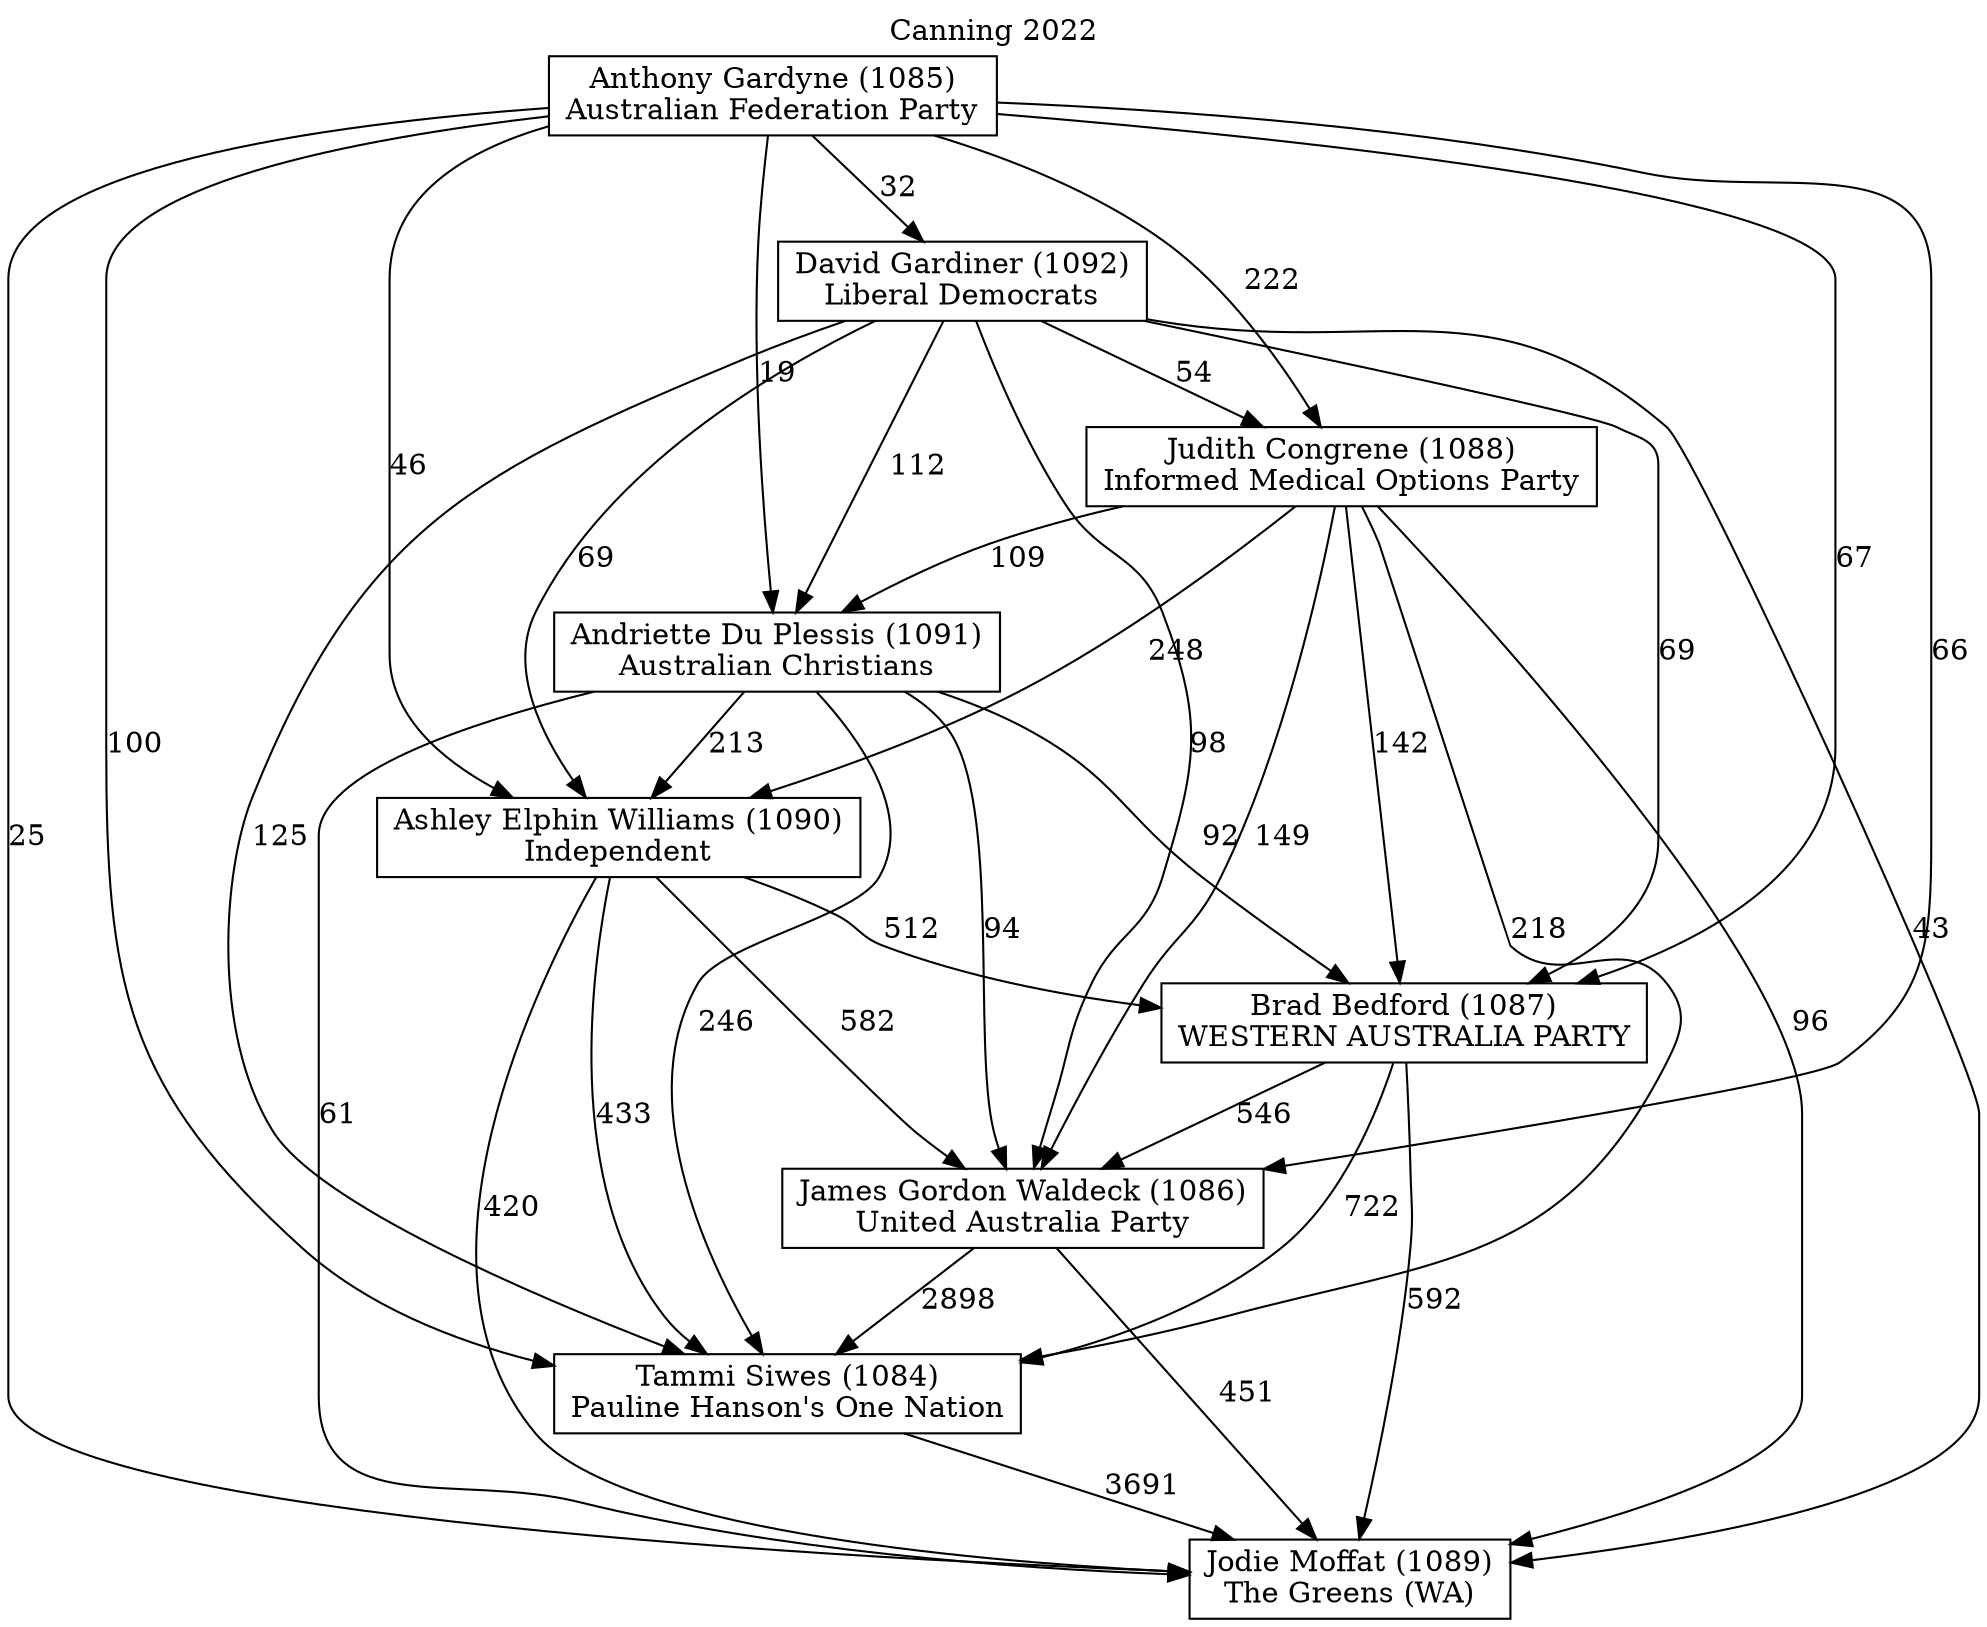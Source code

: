 // House preference flow
digraph "Jodie Moffat (1089)_Canning_2022" {
	graph [label="Canning 2022" labelloc=t mclimit=10]
	node [shape=box]
	"Andriette Du Plessis (1091)" [label="Andriette Du Plessis (1091)
Australian Christians"]
	"Anthony Gardyne (1085)" [label="Anthony Gardyne (1085)
Australian Federation Party"]
	"Ashley Elphin Williams (1090)" [label="Ashley Elphin Williams (1090)
Independent"]
	"Brad Bedford (1087)" [label="Brad Bedford (1087)
WESTERN AUSTRALIA PARTY"]
	"David Gardiner (1092)" [label="David Gardiner (1092)
Liberal Democrats"]
	"James Gordon Waldeck (1086)" [label="James Gordon Waldeck (1086)
United Australia Party"]
	"Jodie Moffat (1089)" [label="Jodie Moffat (1089)
The Greens (WA)"]
	"Judith Congrene (1088)" [label="Judith Congrene (1088)
Informed Medical Options Party"]
	"Tammi Siwes (1084)" [label="Tammi Siwes (1084)
Pauline Hanson's One Nation"]
	"Andriette Du Plessis (1091)" -> "Ashley Elphin Williams (1090)" [label=213]
	"Andriette Du Plessis (1091)" -> "Brad Bedford (1087)" [label=92]
	"Andriette Du Plessis (1091)" -> "James Gordon Waldeck (1086)" [label=94]
	"Andriette Du Plessis (1091)" -> "Jodie Moffat (1089)" [label=61]
	"Andriette Du Plessis (1091)" -> "Tammi Siwes (1084)" [label=246]
	"Anthony Gardyne (1085)" -> "Andriette Du Plessis (1091)" [label=19]
	"Anthony Gardyne (1085)" -> "Ashley Elphin Williams (1090)" [label=46]
	"Anthony Gardyne (1085)" -> "Brad Bedford (1087)" [label=67]
	"Anthony Gardyne (1085)" -> "David Gardiner (1092)" [label=32]
	"Anthony Gardyne (1085)" -> "James Gordon Waldeck (1086)" [label=66]
	"Anthony Gardyne (1085)" -> "Jodie Moffat (1089)" [label=25]
	"Anthony Gardyne (1085)" -> "Judith Congrene (1088)" [label=222]
	"Anthony Gardyne (1085)" -> "Tammi Siwes (1084)" [label=100]
	"Ashley Elphin Williams (1090)" -> "Brad Bedford (1087)" [label=512]
	"Ashley Elphin Williams (1090)" -> "James Gordon Waldeck (1086)" [label=582]
	"Ashley Elphin Williams (1090)" -> "Jodie Moffat (1089)" [label=420]
	"Ashley Elphin Williams (1090)" -> "Tammi Siwes (1084)" [label=433]
	"Brad Bedford (1087)" -> "James Gordon Waldeck (1086)" [label=546]
	"Brad Bedford (1087)" -> "Jodie Moffat (1089)" [label=592]
	"Brad Bedford (1087)" -> "Tammi Siwes (1084)" [label=722]
	"David Gardiner (1092)" -> "Andriette Du Plessis (1091)" [label=112]
	"David Gardiner (1092)" -> "Ashley Elphin Williams (1090)" [label=69]
	"David Gardiner (1092)" -> "Brad Bedford (1087)" [label=69]
	"David Gardiner (1092)" -> "James Gordon Waldeck (1086)" [label=98]
	"David Gardiner (1092)" -> "Jodie Moffat (1089)" [label=43]
	"David Gardiner (1092)" -> "Judith Congrene (1088)" [label=54]
	"David Gardiner (1092)" -> "Tammi Siwes (1084)" [label=125]
	"James Gordon Waldeck (1086)" -> "Jodie Moffat (1089)" [label=451]
	"James Gordon Waldeck (1086)" -> "Tammi Siwes (1084)" [label=2898]
	"Judith Congrene (1088)" -> "Andriette Du Plessis (1091)" [label=109]
	"Judith Congrene (1088)" -> "Ashley Elphin Williams (1090)" [label=248]
	"Judith Congrene (1088)" -> "Brad Bedford (1087)" [label=142]
	"Judith Congrene (1088)" -> "James Gordon Waldeck (1086)" [label=149]
	"Judith Congrene (1088)" -> "Jodie Moffat (1089)" [label=96]
	"Judith Congrene (1088)" -> "Tammi Siwes (1084)" [label=218]
	"Tammi Siwes (1084)" -> "Jodie Moffat (1089)" [label=3691]
}
